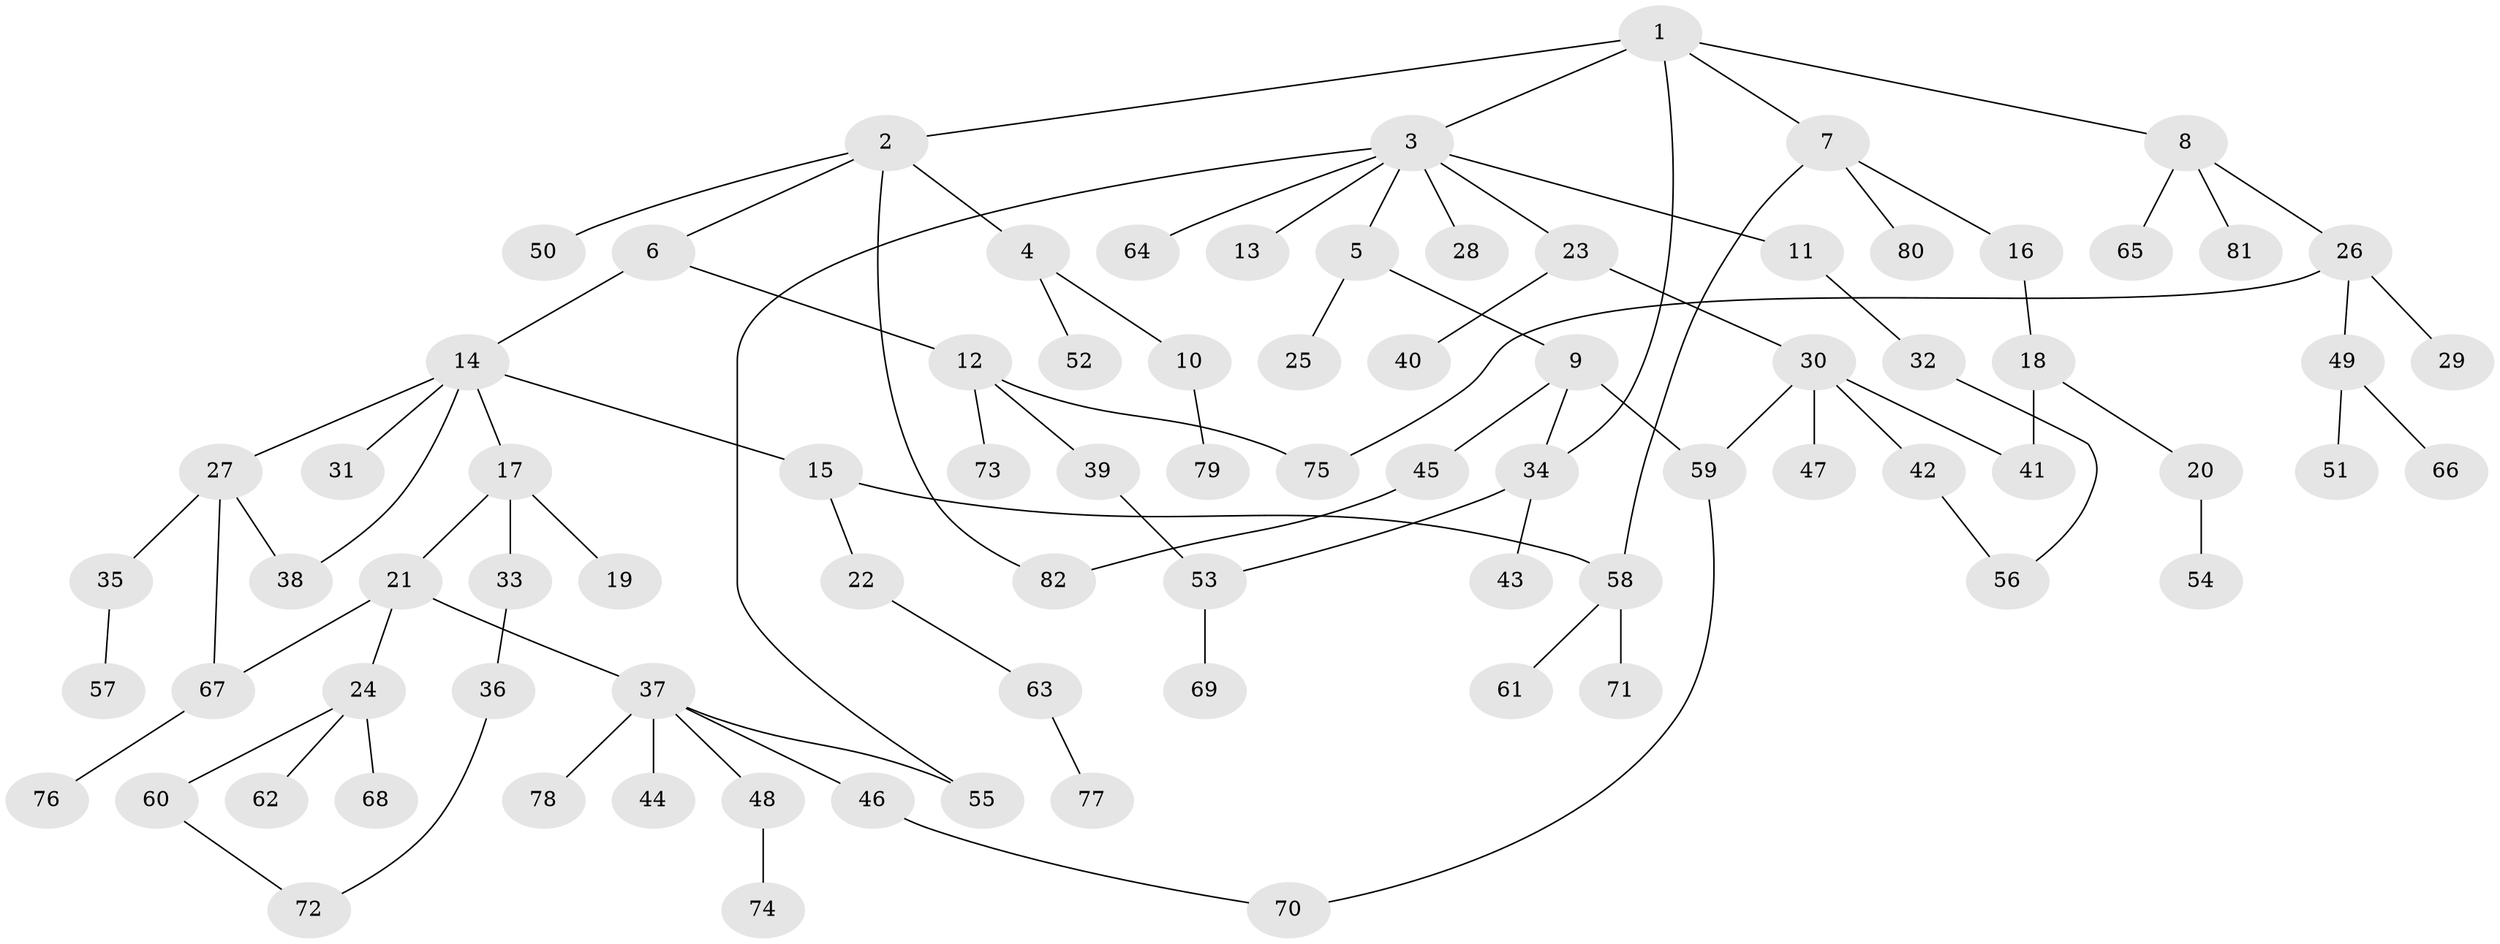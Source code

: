 // coarse degree distribution, {15: 0.03125, 3: 0.125, 12: 0.03125, 6: 0.03125, 1: 0.59375, 2: 0.09375, 4: 0.09375}
// Generated by graph-tools (version 1.1) at 2025/16/03/04/25 18:16:50]
// undirected, 82 vertices, 94 edges
graph export_dot {
graph [start="1"]
  node [color=gray90,style=filled];
  1;
  2;
  3;
  4;
  5;
  6;
  7;
  8;
  9;
  10;
  11;
  12;
  13;
  14;
  15;
  16;
  17;
  18;
  19;
  20;
  21;
  22;
  23;
  24;
  25;
  26;
  27;
  28;
  29;
  30;
  31;
  32;
  33;
  34;
  35;
  36;
  37;
  38;
  39;
  40;
  41;
  42;
  43;
  44;
  45;
  46;
  47;
  48;
  49;
  50;
  51;
  52;
  53;
  54;
  55;
  56;
  57;
  58;
  59;
  60;
  61;
  62;
  63;
  64;
  65;
  66;
  67;
  68;
  69;
  70;
  71;
  72;
  73;
  74;
  75;
  76;
  77;
  78;
  79;
  80;
  81;
  82;
  1 -- 2;
  1 -- 3;
  1 -- 7;
  1 -- 8;
  1 -- 34;
  2 -- 4;
  2 -- 6;
  2 -- 50;
  2 -- 82;
  3 -- 5;
  3 -- 11;
  3 -- 13;
  3 -- 23;
  3 -- 28;
  3 -- 55;
  3 -- 64;
  4 -- 10;
  4 -- 52;
  5 -- 9;
  5 -- 25;
  6 -- 12;
  6 -- 14;
  7 -- 16;
  7 -- 58;
  7 -- 80;
  8 -- 26;
  8 -- 65;
  8 -- 81;
  9 -- 34;
  9 -- 45;
  9 -- 59;
  10 -- 79;
  11 -- 32;
  12 -- 39;
  12 -- 73;
  12 -- 75;
  14 -- 15;
  14 -- 17;
  14 -- 27;
  14 -- 31;
  14 -- 38;
  15 -- 22;
  15 -- 58;
  16 -- 18;
  17 -- 19;
  17 -- 21;
  17 -- 33;
  18 -- 20;
  18 -- 41;
  20 -- 54;
  21 -- 24;
  21 -- 37;
  21 -- 67;
  22 -- 63;
  23 -- 30;
  23 -- 40;
  24 -- 60;
  24 -- 62;
  24 -- 68;
  26 -- 29;
  26 -- 49;
  26 -- 75;
  27 -- 35;
  27 -- 38;
  27 -- 67;
  30 -- 41;
  30 -- 42;
  30 -- 47;
  30 -- 59;
  32 -- 56;
  33 -- 36;
  34 -- 43;
  34 -- 53;
  35 -- 57;
  36 -- 72;
  37 -- 44;
  37 -- 46;
  37 -- 48;
  37 -- 78;
  37 -- 55;
  39 -- 53;
  42 -- 56;
  45 -- 82;
  46 -- 70;
  48 -- 74;
  49 -- 51;
  49 -- 66;
  53 -- 69;
  58 -- 61;
  58 -- 71;
  59 -- 70;
  60 -- 72;
  63 -- 77;
  67 -- 76;
}
